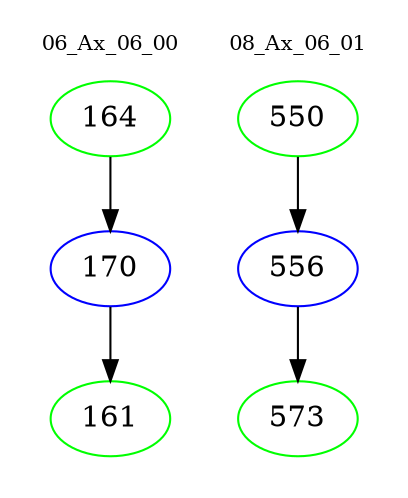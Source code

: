 digraph{
subgraph cluster_0 {
color = white
label = "06_Ax_06_00";
fontsize=10;
T0_164 [label="164", color="green"]
T0_164 -> T0_170 [color="black"]
T0_170 [label="170", color="blue"]
T0_170 -> T0_161 [color="black"]
T0_161 [label="161", color="green"]
}
subgraph cluster_1 {
color = white
label = "08_Ax_06_01";
fontsize=10;
T1_550 [label="550", color="green"]
T1_550 -> T1_556 [color="black"]
T1_556 [label="556", color="blue"]
T1_556 -> T1_573 [color="black"]
T1_573 [label="573", color="green"]
}
}
